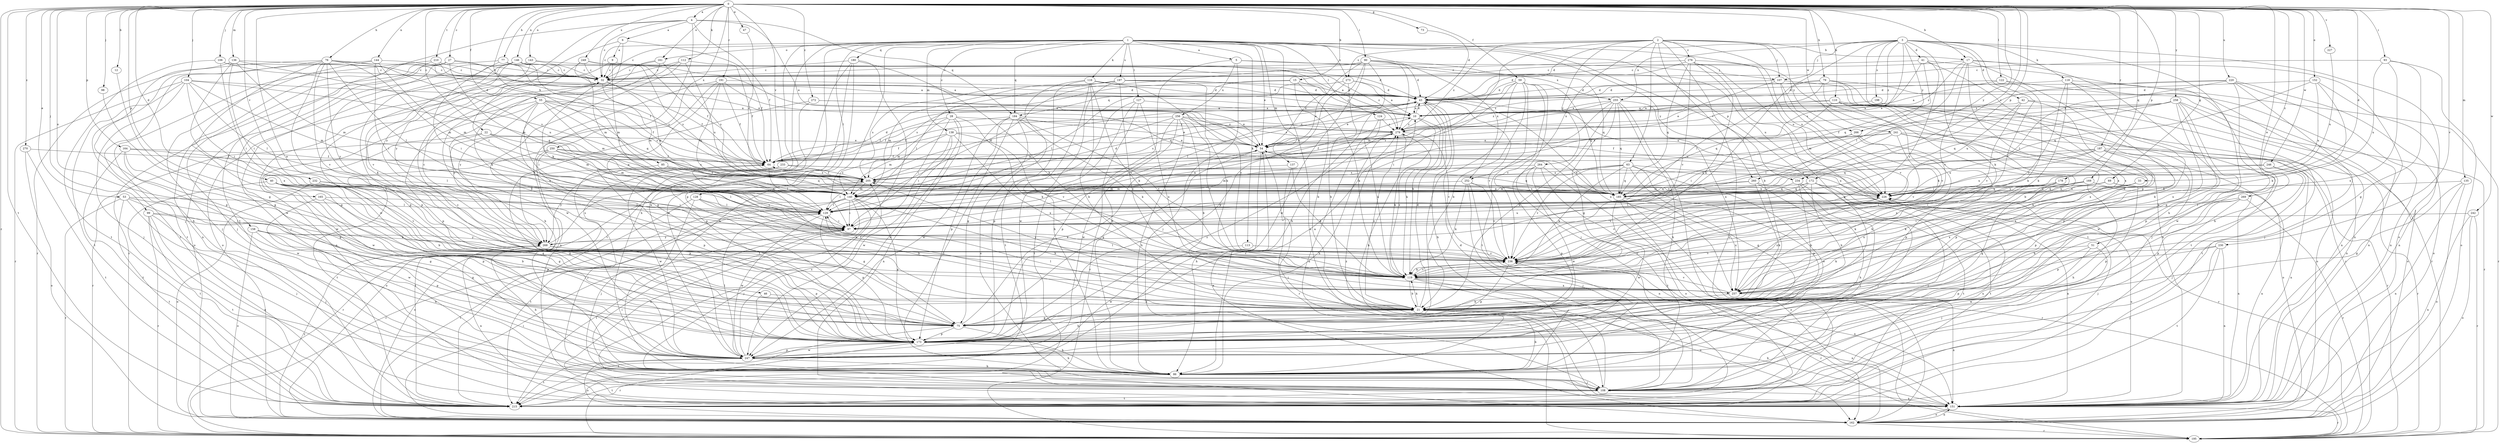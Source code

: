 strict digraph  {
0;
1;
2;
3;
4;
5;
6;
9;
10;
12;
15;
17;
21;
22;
27;
28;
32;
33;
40;
41;
42;
43;
46;
47;
51;
53;
54;
55;
59;
63;
64;
69;
73;
75;
76;
77;
79;
85;
86;
90;
93;
97;
98;
99;
104;
106;
107;
108;
110;
112;
113;
116;
118;
119;
122;
124;
127;
128;
129;
135;
136;
137;
138;
140;
143;
144;
146;
151;
152;
158;
161;
162;
164;
165;
169;
172;
173;
178;
180;
184;
185;
187;
191;
195;
197;
198;
205;
210;
215;
220;
226;
227;
230;
232;
233;
234;
236;
241;
242;
246;
247;
249;
250;
252;
255;
256;
257;
258;
260;
264;
266;
268;
269;
270;
272;
273;
276;
279;
0 -> 4  [label=a];
0 -> 12  [label=b];
0 -> 15  [label=b];
0 -> 17  [label=b];
0 -> 22  [label=c];
0 -> 27  [label=c];
0 -> 33  [label=d];
0 -> 40  [label=d];
0 -> 46  [label=e];
0 -> 47  [label=e];
0 -> 51  [label=e];
0 -> 53  [label=e];
0 -> 55  [label=f];
0 -> 59  [label=f];
0 -> 69  [label=g];
0 -> 73  [label=g];
0 -> 76  [label=h];
0 -> 77  [label=h];
0 -> 79  [label=h];
0 -> 85  [label=h];
0 -> 90  [label=i];
0 -> 93  [label=i];
0 -> 98  [label=j];
0 -> 99  [label=j];
0 -> 104  [label=j];
0 -> 106  [label=j];
0 -> 110  [label=k];
0 -> 112  [label=k];
0 -> 122  [label=l];
0 -> 135  [label=m];
0 -> 136  [label=m];
0 -> 143  [label=n];
0 -> 144  [label=n];
0 -> 146  [label=n];
0 -> 152  [label=o];
0 -> 158  [label=o];
0 -> 161  [label=o];
0 -> 164  [label=p];
0 -> 165  [label=p];
0 -> 169  [label=p];
0 -> 172  [label=p];
0 -> 178  [label=q];
0 -> 187  [label=r];
0 -> 191  [label=r];
0 -> 195  [label=r];
0 -> 210  [label=t];
0 -> 215  [label=t];
0 -> 220  [label=u];
0 -> 227  [label=v];
0 -> 230  [label=v];
0 -> 232  [label=v];
0 -> 233  [label=v];
0 -> 234  [label=v];
0 -> 241  [label=w];
0 -> 242  [label=w];
0 -> 246  [label=w];
0 -> 249  [label=x];
0 -> 250  [label=x];
0 -> 258  [label=y];
0 -> 260  [label=y];
0 -> 269  [label=z];
0 -> 270  [label=z];
0 -> 272  [label=z];
1 -> 5  [label=a];
1 -> 28  [label=c];
1 -> 32  [label=c];
1 -> 54  [label=e];
1 -> 86  [label=h];
1 -> 97  [label=i];
1 -> 113  [label=k];
1 -> 116  [label=k];
1 -> 124  [label=l];
1 -> 127  [label=l];
1 -> 128  [label=l];
1 -> 137  [label=m];
1 -> 138  [label=m];
1 -> 151  [label=n];
1 -> 161  [label=o];
1 -> 172  [label=p];
1 -> 173  [label=p];
1 -> 180  [label=q];
1 -> 184  [label=q];
1 -> 197  [label=s];
1 -> 226  [label=u];
1 -> 234  [label=v];
1 -> 247  [label=w];
1 -> 252  [label=x];
1 -> 260  [label=y];
1 -> 273  [label=z];
2 -> 17  [label=b];
2 -> 21  [label=b];
2 -> 32  [label=c];
2 -> 63  [label=f];
2 -> 107  [label=j];
2 -> 129  [label=l];
2 -> 162  [label=o];
2 -> 226  [label=u];
2 -> 252  [label=x];
2 -> 264  [label=y];
2 -> 266  [label=y];
2 -> 273  [label=z];
2 -> 276  [label=z];
2 -> 279  [label=z];
3 -> 41  [label=d];
3 -> 42  [label=d];
3 -> 43  [label=d];
3 -> 75  [label=g];
3 -> 86  [label=h];
3 -> 97  [label=i];
3 -> 107  [label=j];
3 -> 118  [label=k];
3 -> 119  [label=k];
3 -> 162  [label=o];
3 -> 198  [label=s];
3 -> 205  [label=s];
3 -> 236  [label=v];
3 -> 255  [label=x];
3 -> 266  [label=y];
3 -> 279  [label=z];
4 -> 6  [label=a];
4 -> 32  [label=c];
4 -> 54  [label=e];
4 -> 64  [label=f];
4 -> 119  [label=k];
4 -> 184  [label=q];
4 -> 215  [label=t];
4 -> 268  [label=y];
5 -> 86  [label=h];
5 -> 107  [label=j];
5 -> 108  [label=j];
5 -> 255  [label=x];
5 -> 256  [label=x];
6 -> 9  [label=a];
6 -> 64  [label=f];
6 -> 119  [label=k];
6 -> 268  [label=y];
9 -> 32  [label=c];
9 -> 129  [label=l];
9 -> 162  [label=o];
9 -> 279  [label=z];
10 -> 43  [label=d];
10 -> 86  [label=h];
10 -> 119  [label=k];
10 -> 205  [label=s];
10 -> 279  [label=z];
12 -> 75  [label=g];
15 -> 21  [label=b];
15 -> 43  [label=d];
15 -> 119  [label=k];
15 -> 184  [label=q];
15 -> 205  [label=s];
17 -> 21  [label=b];
17 -> 32  [label=c];
17 -> 129  [label=l];
17 -> 151  [label=n];
17 -> 173  [label=p];
17 -> 236  [label=v];
17 -> 257  [label=x];
17 -> 279  [label=z];
21 -> 43  [label=d];
21 -> 64  [label=f];
21 -> 75  [label=g];
21 -> 119  [label=k];
21 -> 129  [label=l];
21 -> 151  [label=n];
21 -> 279  [label=z];
22 -> 54  [label=e];
22 -> 140  [label=m];
22 -> 185  [label=q];
22 -> 195  [label=r];
22 -> 247  [label=w];
27 -> 32  [label=c];
27 -> 108  [label=j];
27 -> 140  [label=m];
27 -> 151  [label=n];
27 -> 173  [label=p];
27 -> 205  [label=s];
28 -> 64  [label=f];
28 -> 97  [label=i];
28 -> 119  [label=k];
28 -> 140  [label=m];
28 -> 151  [label=n];
28 -> 247  [label=w];
28 -> 279  [label=z];
32 -> 43  [label=d];
32 -> 64  [label=f];
32 -> 97  [label=i];
32 -> 140  [label=m];
32 -> 151  [label=n];
32 -> 185  [label=q];
33 -> 119  [label=k];
33 -> 226  [label=u];
33 -> 257  [label=x];
40 -> 21  [label=b];
40 -> 75  [label=g];
40 -> 129  [label=l];
40 -> 173  [label=p];
40 -> 215  [label=t];
40 -> 226  [label=u];
40 -> 236  [label=v];
41 -> 32  [label=c];
41 -> 54  [label=e];
41 -> 86  [label=h];
41 -> 185  [label=q];
41 -> 257  [label=x];
41 -> 268  [label=y];
42 -> 10  [label=a];
42 -> 151  [label=n];
42 -> 226  [label=u];
42 -> 236  [label=v];
42 -> 257  [label=x];
43 -> 10  [label=a];
43 -> 54  [label=e];
43 -> 86  [label=h];
43 -> 119  [label=k];
43 -> 129  [label=l];
43 -> 236  [label=v];
43 -> 257  [label=x];
46 -> 21  [label=b];
46 -> 173  [label=p];
47 -> 205  [label=s];
51 -> 108  [label=j];
51 -> 173  [label=p];
51 -> 236  [label=v];
51 -> 247  [label=w];
53 -> 75  [label=g];
53 -> 108  [label=j];
53 -> 119  [label=k];
53 -> 129  [label=l];
53 -> 195  [label=r];
53 -> 215  [label=t];
54 -> 64  [label=f];
54 -> 75  [label=g];
54 -> 86  [label=h];
54 -> 195  [label=r];
54 -> 226  [label=u];
55 -> 10  [label=a];
55 -> 64  [label=f];
55 -> 97  [label=i];
55 -> 140  [label=m];
55 -> 173  [label=p];
55 -> 185  [label=q];
55 -> 205  [label=s];
55 -> 247  [label=w];
55 -> 268  [label=y];
59 -> 21  [label=b];
59 -> 43  [label=d];
59 -> 75  [label=g];
59 -> 108  [label=j];
59 -> 140  [label=m];
59 -> 185  [label=q];
59 -> 205  [label=s];
59 -> 215  [label=t];
59 -> 236  [label=v];
63 -> 75  [label=g];
63 -> 119  [label=k];
63 -> 140  [label=m];
63 -> 173  [label=p];
63 -> 185  [label=q];
63 -> 195  [label=r];
63 -> 205  [label=s];
63 -> 236  [label=v];
63 -> 247  [label=w];
64 -> 43  [label=d];
64 -> 108  [label=j];
64 -> 129  [label=l];
64 -> 205  [label=s];
69 -> 119  [label=k];
69 -> 151  [label=n];
69 -> 173  [label=p];
69 -> 185  [label=q];
69 -> 226  [label=u];
73 -> 43  [label=d];
75 -> 32  [label=c];
75 -> 54  [label=e];
75 -> 86  [label=h];
75 -> 173  [label=p];
75 -> 215  [label=t];
76 -> 21  [label=b];
76 -> 32  [label=c];
76 -> 129  [label=l];
76 -> 140  [label=m];
76 -> 173  [label=p];
76 -> 195  [label=r];
76 -> 215  [label=t];
76 -> 226  [label=u];
76 -> 236  [label=v];
76 -> 268  [label=y];
77 -> 10  [label=a];
77 -> 32  [label=c];
77 -> 54  [label=e];
77 -> 97  [label=i];
77 -> 195  [label=r];
79 -> 21  [label=b];
79 -> 43  [label=d];
79 -> 108  [label=j];
79 -> 129  [label=l];
79 -> 195  [label=r];
79 -> 215  [label=t];
79 -> 279  [label=z];
85 -> 173  [label=p];
85 -> 185  [label=q];
85 -> 205  [label=s];
86 -> 21  [label=b];
86 -> 108  [label=j];
86 -> 215  [label=t];
86 -> 236  [label=v];
90 -> 32  [label=c];
90 -> 43  [label=d];
90 -> 54  [label=e];
90 -> 86  [label=h];
90 -> 129  [label=l];
90 -> 173  [label=p];
90 -> 185  [label=q];
90 -> 226  [label=u];
90 -> 247  [label=w];
90 -> 279  [label=z];
93 -> 32  [label=c];
93 -> 75  [label=g];
93 -> 162  [label=o];
93 -> 226  [label=u];
93 -> 257  [label=x];
97 -> 10  [label=a];
97 -> 215  [label=t];
97 -> 226  [label=u];
97 -> 268  [label=y];
98 -> 75  [label=g];
99 -> 21  [label=b];
99 -> 97  [label=i];
99 -> 108  [label=j];
99 -> 151  [label=n];
99 -> 195  [label=r];
99 -> 215  [label=t];
104 -> 43  [label=d];
104 -> 97  [label=i];
104 -> 108  [label=j];
104 -> 129  [label=l];
104 -> 140  [label=m];
104 -> 185  [label=q];
104 -> 195  [label=r];
104 -> 215  [label=t];
106 -> 32  [label=c];
106 -> 43  [label=d];
106 -> 97  [label=i];
106 -> 215  [label=t];
107 -> 43  [label=d];
107 -> 54  [label=e];
107 -> 119  [label=k];
107 -> 195  [label=r];
107 -> 236  [label=v];
108 -> 43  [label=d];
108 -> 97  [label=i];
108 -> 151  [label=n];
108 -> 215  [label=t];
108 -> 226  [label=u];
108 -> 279  [label=z];
110 -> 10  [label=a];
110 -> 21  [label=b];
110 -> 162  [label=o];
110 -> 173  [label=p];
110 -> 185  [label=q];
110 -> 205  [label=s];
110 -> 236  [label=v];
110 -> 247  [label=w];
112 -> 21  [label=b];
112 -> 32  [label=c];
112 -> 64  [label=f];
112 -> 226  [label=u];
112 -> 247  [label=w];
113 -> 236  [label=v];
113 -> 247  [label=w];
116 -> 21  [label=b];
116 -> 43  [label=d];
116 -> 86  [label=h];
116 -> 119  [label=k];
116 -> 162  [label=o];
116 -> 215  [label=t];
116 -> 236  [label=v];
118 -> 21  [label=b];
118 -> 43  [label=d];
118 -> 119  [label=k];
118 -> 151  [label=n];
118 -> 195  [label=r];
118 -> 236  [label=v];
119 -> 21  [label=b];
119 -> 129  [label=l];
119 -> 162  [label=o];
119 -> 195  [label=r];
119 -> 236  [label=v];
119 -> 257  [label=x];
119 -> 279  [label=z];
122 -> 10  [label=a];
122 -> 43  [label=d];
122 -> 119  [label=k];
122 -> 151  [label=n];
124 -> 119  [label=k];
124 -> 151  [label=n];
124 -> 279  [label=z];
127 -> 10  [label=a];
127 -> 173  [label=p];
127 -> 195  [label=r];
127 -> 215  [label=t];
127 -> 257  [label=x];
128 -> 21  [label=b];
128 -> 75  [label=g];
128 -> 108  [label=j];
128 -> 129  [label=l];
128 -> 162  [label=o];
129 -> 97  [label=i];
129 -> 173  [label=p];
129 -> 247  [label=w];
135 -> 75  [label=g];
135 -> 151  [label=n];
135 -> 162  [label=o];
135 -> 226  [label=u];
136 -> 32  [label=c];
136 -> 97  [label=i];
136 -> 140  [label=m];
136 -> 173  [label=p];
136 -> 205  [label=s];
136 -> 257  [label=x];
137 -> 108  [label=j];
137 -> 119  [label=k];
137 -> 205  [label=s];
138 -> 54  [label=e];
138 -> 64  [label=f];
138 -> 97  [label=i];
138 -> 140  [label=m];
138 -> 236  [label=v];
138 -> 247  [label=w];
138 -> 257  [label=x];
140 -> 21  [label=b];
140 -> 43  [label=d];
140 -> 97  [label=i];
140 -> 108  [label=j];
140 -> 129  [label=l];
140 -> 151  [label=n];
140 -> 173  [label=p];
140 -> 195  [label=r];
140 -> 215  [label=t];
143 -> 32  [label=c];
143 -> 54  [label=e];
143 -> 108  [label=j];
143 -> 247  [label=w];
144 -> 32  [label=c];
144 -> 86  [label=h];
144 -> 97  [label=i];
144 -> 108  [label=j];
144 -> 140  [label=m];
146 -> 32  [label=c];
146 -> 43  [label=d];
146 -> 119  [label=k];
146 -> 140  [label=m];
146 -> 162  [label=o];
146 -> 173  [label=p];
146 -> 236  [label=v];
146 -> 279  [label=z];
151 -> 21  [label=b];
151 -> 162  [label=o];
151 -> 195  [label=r];
151 -> 226  [label=u];
152 -> 43  [label=d];
152 -> 119  [label=k];
152 -> 151  [label=n];
152 -> 185  [label=q];
152 -> 226  [label=u];
158 -> 75  [label=g];
158 -> 86  [label=h];
158 -> 162  [label=o];
158 -> 173  [label=p];
158 -> 268  [label=y];
161 -> 32  [label=c];
161 -> 86  [label=h];
161 -> 205  [label=s];
161 -> 257  [label=x];
162 -> 54  [label=e];
162 -> 97  [label=i];
162 -> 129  [label=l];
162 -> 151  [label=n];
162 -> 195  [label=r];
162 -> 268  [label=y];
164 -> 64  [label=f];
164 -> 75  [label=g];
164 -> 129  [label=l];
164 -> 215  [label=t];
164 -> 247  [label=w];
165 -> 75  [label=g];
165 -> 129  [label=l];
165 -> 173  [label=p];
165 -> 247  [label=w];
169 -> 86  [label=h];
169 -> 97  [label=i];
169 -> 151  [label=n];
169 -> 185  [label=q];
169 -> 226  [label=u];
172 -> 21  [label=b];
172 -> 108  [label=j];
172 -> 140  [label=m];
172 -> 151  [label=n];
172 -> 185  [label=q];
172 -> 215  [label=t];
172 -> 236  [label=v];
173 -> 10  [label=a];
173 -> 21  [label=b];
173 -> 64  [label=f];
173 -> 86  [label=h];
173 -> 195  [label=r];
173 -> 247  [label=w];
173 -> 279  [label=z];
178 -> 75  [label=g];
178 -> 97  [label=i];
178 -> 119  [label=k];
178 -> 140  [label=m];
178 -> 226  [label=u];
178 -> 257  [label=x];
180 -> 32  [label=c];
180 -> 86  [label=h];
180 -> 119  [label=k];
180 -> 151  [label=n];
180 -> 215  [label=t];
180 -> 247  [label=w];
184 -> 54  [label=e];
184 -> 64  [label=f];
184 -> 75  [label=g];
184 -> 108  [label=j];
184 -> 119  [label=k];
184 -> 173  [label=p];
184 -> 236  [label=v];
184 -> 247  [label=w];
184 -> 279  [label=z];
185 -> 54  [label=e];
185 -> 162  [label=o];
185 -> 195  [label=r];
185 -> 205  [label=s];
185 -> 247  [label=w];
185 -> 257  [label=x];
187 -> 64  [label=f];
187 -> 97  [label=i];
187 -> 151  [label=n];
187 -> 173  [label=p];
187 -> 185  [label=q];
187 -> 195  [label=r];
187 -> 226  [label=u];
187 -> 257  [label=x];
191 -> 43  [label=d];
191 -> 64  [label=f];
191 -> 75  [label=g];
191 -> 140  [label=m];
191 -> 151  [label=n];
191 -> 185  [label=q];
191 -> 268  [label=y];
197 -> 43  [label=d];
197 -> 119  [label=k];
197 -> 129  [label=l];
197 -> 140  [label=m];
197 -> 205  [label=s];
197 -> 226  [label=u];
197 -> 247  [label=w];
197 -> 257  [label=x];
198 -> 10  [label=a];
198 -> 215  [label=t];
205 -> 43  [label=d];
205 -> 64  [label=f];
205 -> 129  [label=l];
205 -> 140  [label=m];
205 -> 185  [label=q];
205 -> 195  [label=r];
205 -> 226  [label=u];
210 -> 10  [label=a];
210 -> 32  [label=c];
210 -> 64  [label=f];
210 -> 215  [label=t];
210 -> 247  [label=w];
220 -> 43  [label=d];
220 -> 108  [label=j];
220 -> 129  [label=l];
220 -> 151  [label=n];
220 -> 162  [label=o];
220 -> 247  [label=w];
220 -> 279  [label=z];
226 -> 129  [label=l];
226 -> 236  [label=v];
226 -> 257  [label=x];
227 -> 226  [label=u];
230 -> 108  [label=j];
230 -> 119  [label=k];
230 -> 151  [label=n];
230 -> 215  [label=t];
230 -> 236  [label=v];
232 -> 75  [label=g];
232 -> 97  [label=i];
232 -> 162  [label=o];
232 -> 185  [label=q];
233 -> 185  [label=q];
233 -> 205  [label=s];
233 -> 215  [label=t];
233 -> 226  [label=u];
233 -> 247  [label=w];
233 -> 268  [label=y];
234 -> 21  [label=b];
234 -> 108  [label=j];
234 -> 185  [label=q];
234 -> 215  [label=t];
236 -> 119  [label=k];
236 -> 151  [label=n];
236 -> 173  [label=p];
241 -> 54  [label=e];
241 -> 64  [label=f];
241 -> 129  [label=l];
241 -> 162  [label=o];
241 -> 173  [label=p];
241 -> 195  [label=r];
241 -> 236  [label=v];
242 -> 97  [label=i];
242 -> 151  [label=n];
242 -> 162  [label=o];
242 -> 195  [label=r];
246 -> 108  [label=j];
246 -> 173  [label=p];
246 -> 205  [label=s];
246 -> 226  [label=u];
247 -> 86  [label=h];
247 -> 129  [label=l];
247 -> 162  [label=o];
247 -> 173  [label=p];
247 -> 205  [label=s];
247 -> 215  [label=t];
249 -> 10  [label=a];
249 -> 32  [label=c];
249 -> 64  [label=f];
249 -> 129  [label=l];
249 -> 140  [label=m];
249 -> 205  [label=s];
250 -> 64  [label=f];
250 -> 140  [label=m];
250 -> 162  [label=o];
250 -> 173  [label=p];
250 -> 205  [label=s];
250 -> 215  [label=t];
250 -> 236  [label=v];
252 -> 108  [label=j];
252 -> 119  [label=k];
252 -> 140  [label=m];
252 -> 151  [label=n];
252 -> 226  [label=u];
252 -> 236  [label=v];
255 -> 10  [label=a];
255 -> 21  [label=b];
255 -> 75  [label=g];
255 -> 86  [label=h];
255 -> 97  [label=i];
255 -> 185  [label=q];
255 -> 215  [label=t];
255 -> 257  [label=x];
255 -> 279  [label=z];
256 -> 21  [label=b];
256 -> 64  [label=f];
256 -> 86  [label=h];
256 -> 140  [label=m];
256 -> 173  [label=p];
256 -> 226  [label=u];
256 -> 236  [label=v];
256 -> 247  [label=w];
256 -> 279  [label=z];
257 -> 21  [label=b];
257 -> 151  [label=n];
257 -> 205  [label=s];
257 -> 236  [label=v];
258 -> 10  [label=a];
258 -> 21  [label=b];
258 -> 64  [label=f];
258 -> 140  [label=m];
258 -> 162  [label=o];
258 -> 173  [label=p];
258 -> 185  [label=q];
258 -> 195  [label=r];
258 -> 257  [label=x];
260 -> 21  [label=b];
260 -> 86  [label=h];
260 -> 108  [label=j];
260 -> 140  [label=m];
260 -> 185  [label=q];
264 -> 162  [label=o];
264 -> 173  [label=p];
264 -> 195  [label=r];
264 -> 205  [label=s];
264 -> 215  [label=t];
264 -> 247  [label=w];
266 -> 54  [label=e];
266 -> 97  [label=i];
266 -> 173  [label=p];
266 -> 257  [label=x];
268 -> 32  [label=c];
268 -> 86  [label=h];
268 -> 151  [label=n];
268 -> 173  [label=p];
268 -> 205  [label=s];
268 -> 236  [label=v];
269 -> 21  [label=b];
269 -> 108  [label=j];
269 -> 129  [label=l];
269 -> 173  [label=p];
269 -> 195  [label=r];
270 -> 64  [label=f];
270 -> 162  [label=o];
270 -> 215  [label=t];
272 -> 10  [label=a];
272 -> 54  [label=e];
272 -> 173  [label=p];
272 -> 268  [label=y];
273 -> 10  [label=a];
273 -> 21  [label=b];
273 -> 43  [label=d];
273 -> 54  [label=e];
273 -> 129  [label=l];
276 -> 32  [label=c];
276 -> 43  [label=d];
276 -> 75  [label=g];
276 -> 119  [label=k];
276 -> 151  [label=n];
276 -> 185  [label=q];
276 -> 215  [label=t];
276 -> 236  [label=v];
279 -> 54  [label=e];
279 -> 64  [label=f];
279 -> 86  [label=h];
279 -> 119  [label=k];
279 -> 236  [label=v];
}
